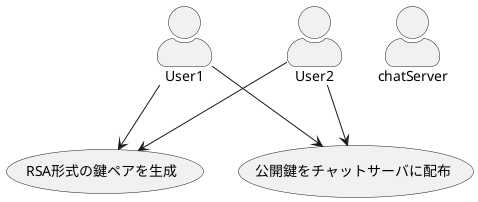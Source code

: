 @startuml 想定ユースケース
    skinparam actorStyle awesome 
    actor User1 as user1
    actor User2 as user2
    actor chatServer as server
    user1-->(generateKeypairs)
    user2-->(generateKeypairs)

    user1-->(registPublicKey)
    user2-->(registPublicKey)

    "RSA形式の鍵ペアを生成" as (generateKeypairs)
    "公開鍵をチャットサーバに配布" as (registPublicKey)


@enduml